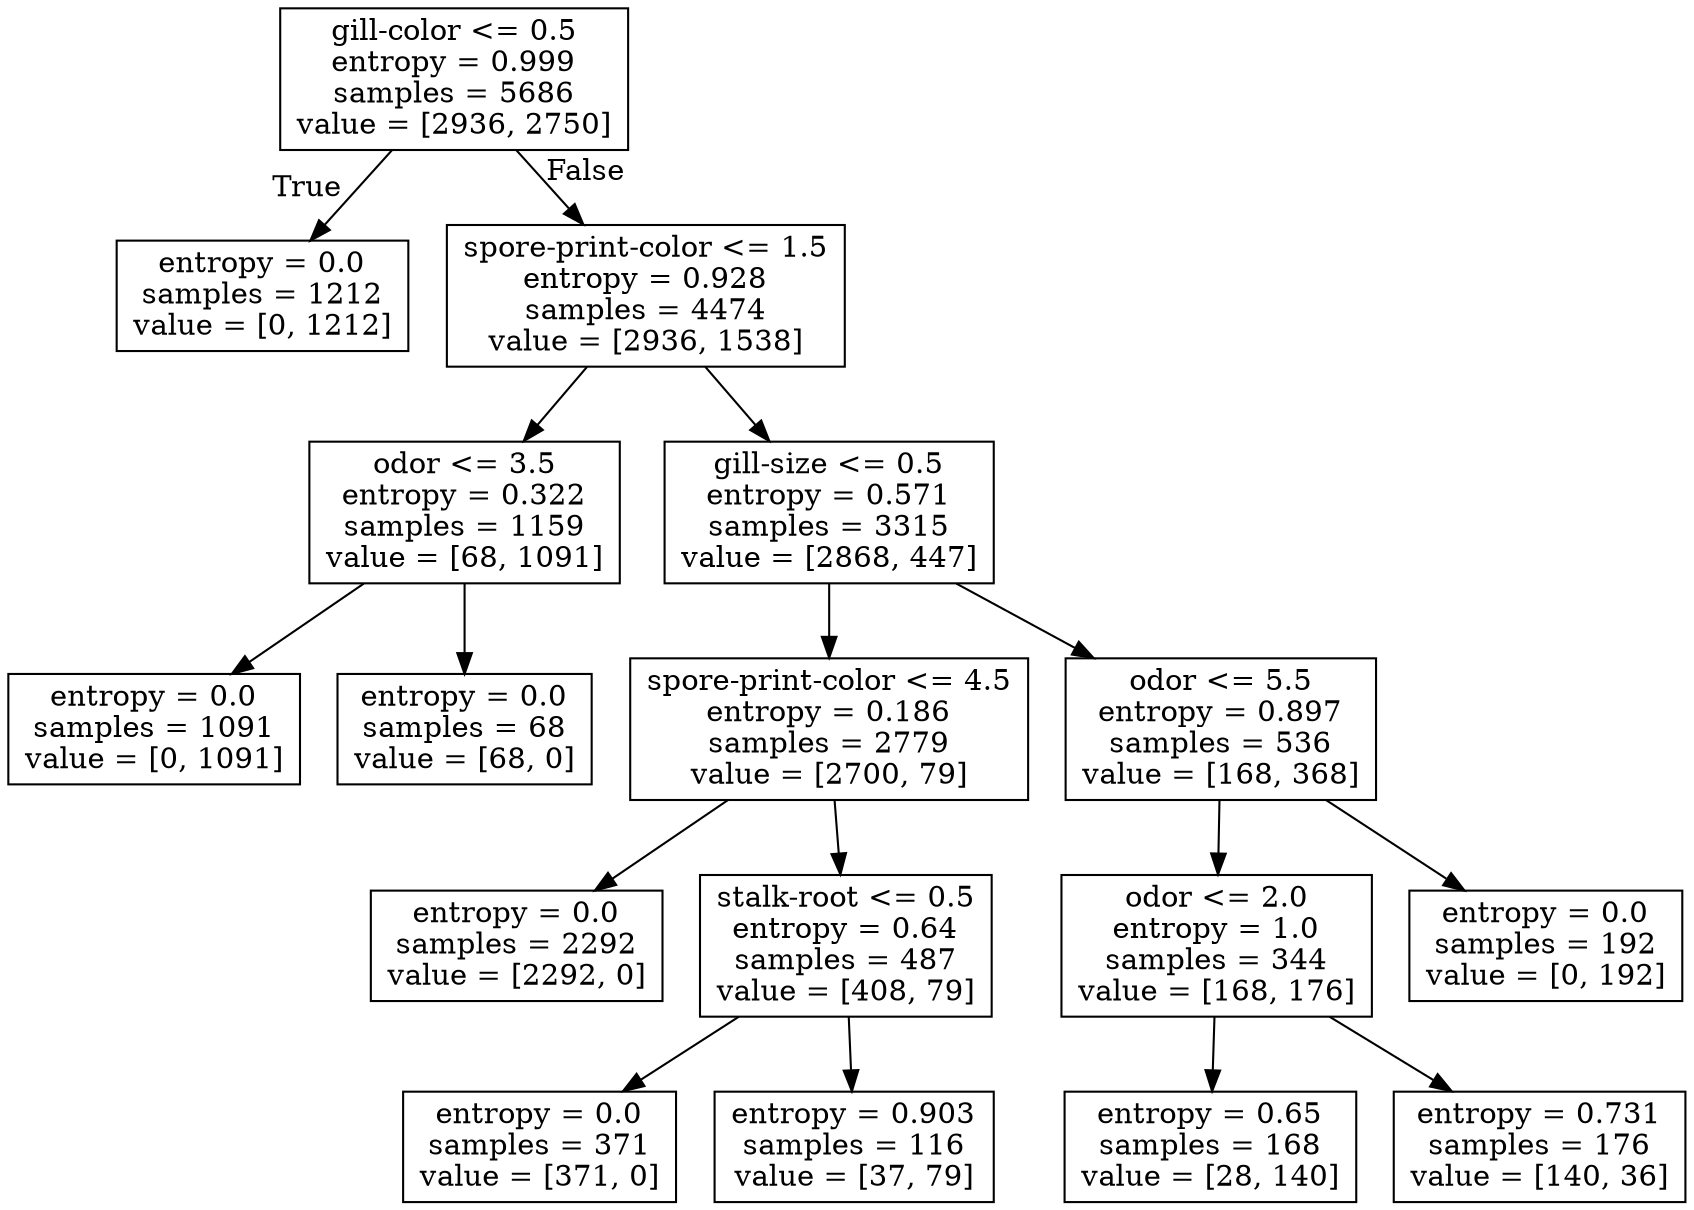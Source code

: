 digraph Tree {
node [shape=box] ;
0 [label="gill-color <= 0.5\nentropy = 0.999\nsamples = 5686\nvalue = [2936, 2750]"] ;
1 [label="entropy = 0.0\nsamples = 1212\nvalue = [0, 1212]"] ;
0 -> 1 [labeldistance=2.5, labelangle=45, headlabel="True"] ;
2 [label="spore-print-color <= 1.5\nentropy = 0.928\nsamples = 4474\nvalue = [2936, 1538]"] ;
0 -> 2 [labeldistance=2.5, labelangle=-45, headlabel="False"] ;
3 [label="odor <= 3.5\nentropy = 0.322\nsamples = 1159\nvalue = [68, 1091]"] ;
2 -> 3 ;
4 [label="entropy = 0.0\nsamples = 1091\nvalue = [0, 1091]"] ;
3 -> 4 ;
5 [label="entropy = 0.0\nsamples = 68\nvalue = [68, 0]"] ;
3 -> 5 ;
6 [label="gill-size <= 0.5\nentropy = 0.571\nsamples = 3315\nvalue = [2868, 447]"] ;
2 -> 6 ;
7 [label="spore-print-color <= 4.5\nentropy = 0.186\nsamples = 2779\nvalue = [2700, 79]"] ;
6 -> 7 ;
8 [label="entropy = 0.0\nsamples = 2292\nvalue = [2292, 0]"] ;
7 -> 8 ;
9 [label="stalk-root <= 0.5\nentropy = 0.64\nsamples = 487\nvalue = [408, 79]"] ;
7 -> 9 ;
10 [label="entropy = 0.0\nsamples = 371\nvalue = [371, 0]"] ;
9 -> 10 ;
11 [label="entropy = 0.903\nsamples = 116\nvalue = [37, 79]"] ;
9 -> 11 ;
12 [label="odor <= 5.5\nentropy = 0.897\nsamples = 536\nvalue = [168, 368]"] ;
6 -> 12 ;
13 [label="odor <= 2.0\nentropy = 1.0\nsamples = 344\nvalue = [168, 176]"] ;
12 -> 13 ;
14 [label="entropy = 0.65\nsamples = 168\nvalue = [28, 140]"] ;
13 -> 14 ;
15 [label="entropy = 0.731\nsamples = 176\nvalue = [140, 36]"] ;
13 -> 15 ;
16 [label="entropy = 0.0\nsamples = 192\nvalue = [0, 192]"] ;
12 -> 16 ;
}
